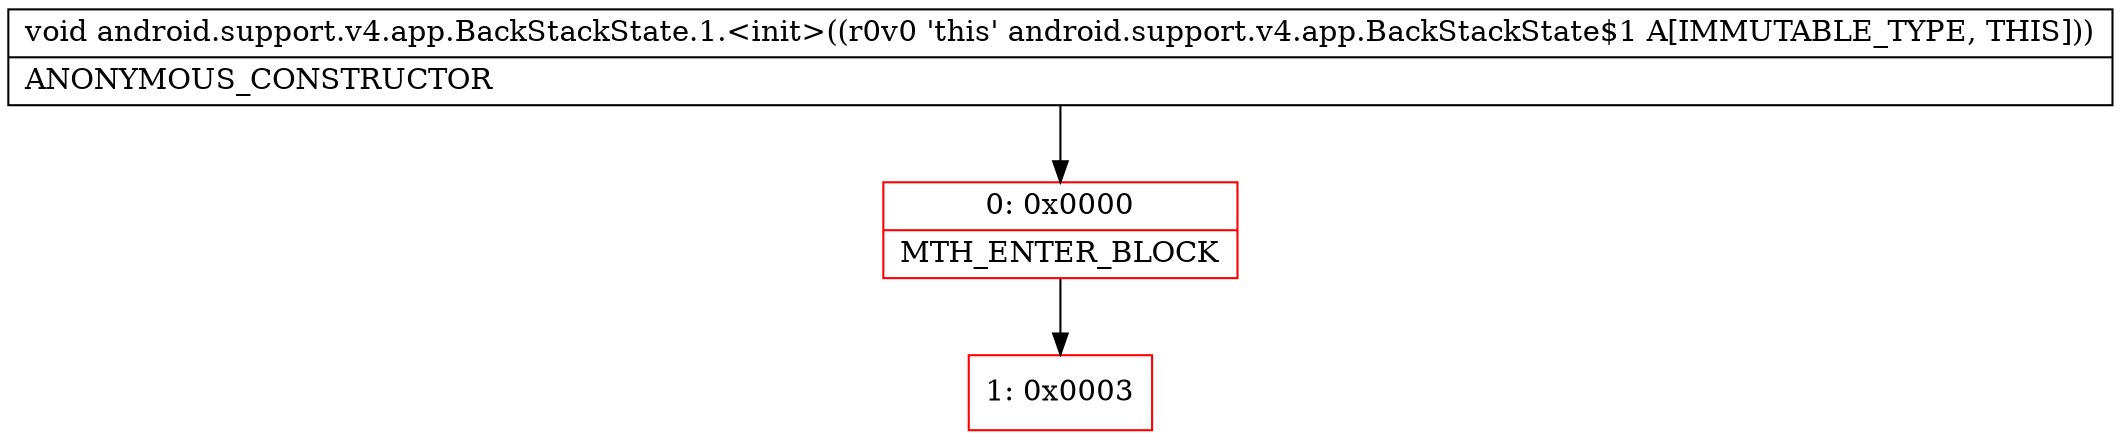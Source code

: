digraph "CFG forandroid.support.v4.app.BackStackState.1.\<init\>()V" {
subgraph cluster_Region_1531623984 {
label = "R(0)";
node [shape=record,color=blue];
}
Node_0 [shape=record,color=red,label="{0\:\ 0x0000|MTH_ENTER_BLOCK\l}"];
Node_1 [shape=record,color=red,label="{1\:\ 0x0003}"];
MethodNode[shape=record,label="{void android.support.v4.app.BackStackState.1.\<init\>((r0v0 'this' android.support.v4.app.BackStackState$1 A[IMMUTABLE_TYPE, THIS]))  | ANONYMOUS_CONSTRUCTOR\l}"];
MethodNode -> Node_0;
Node_0 -> Node_1;
}


